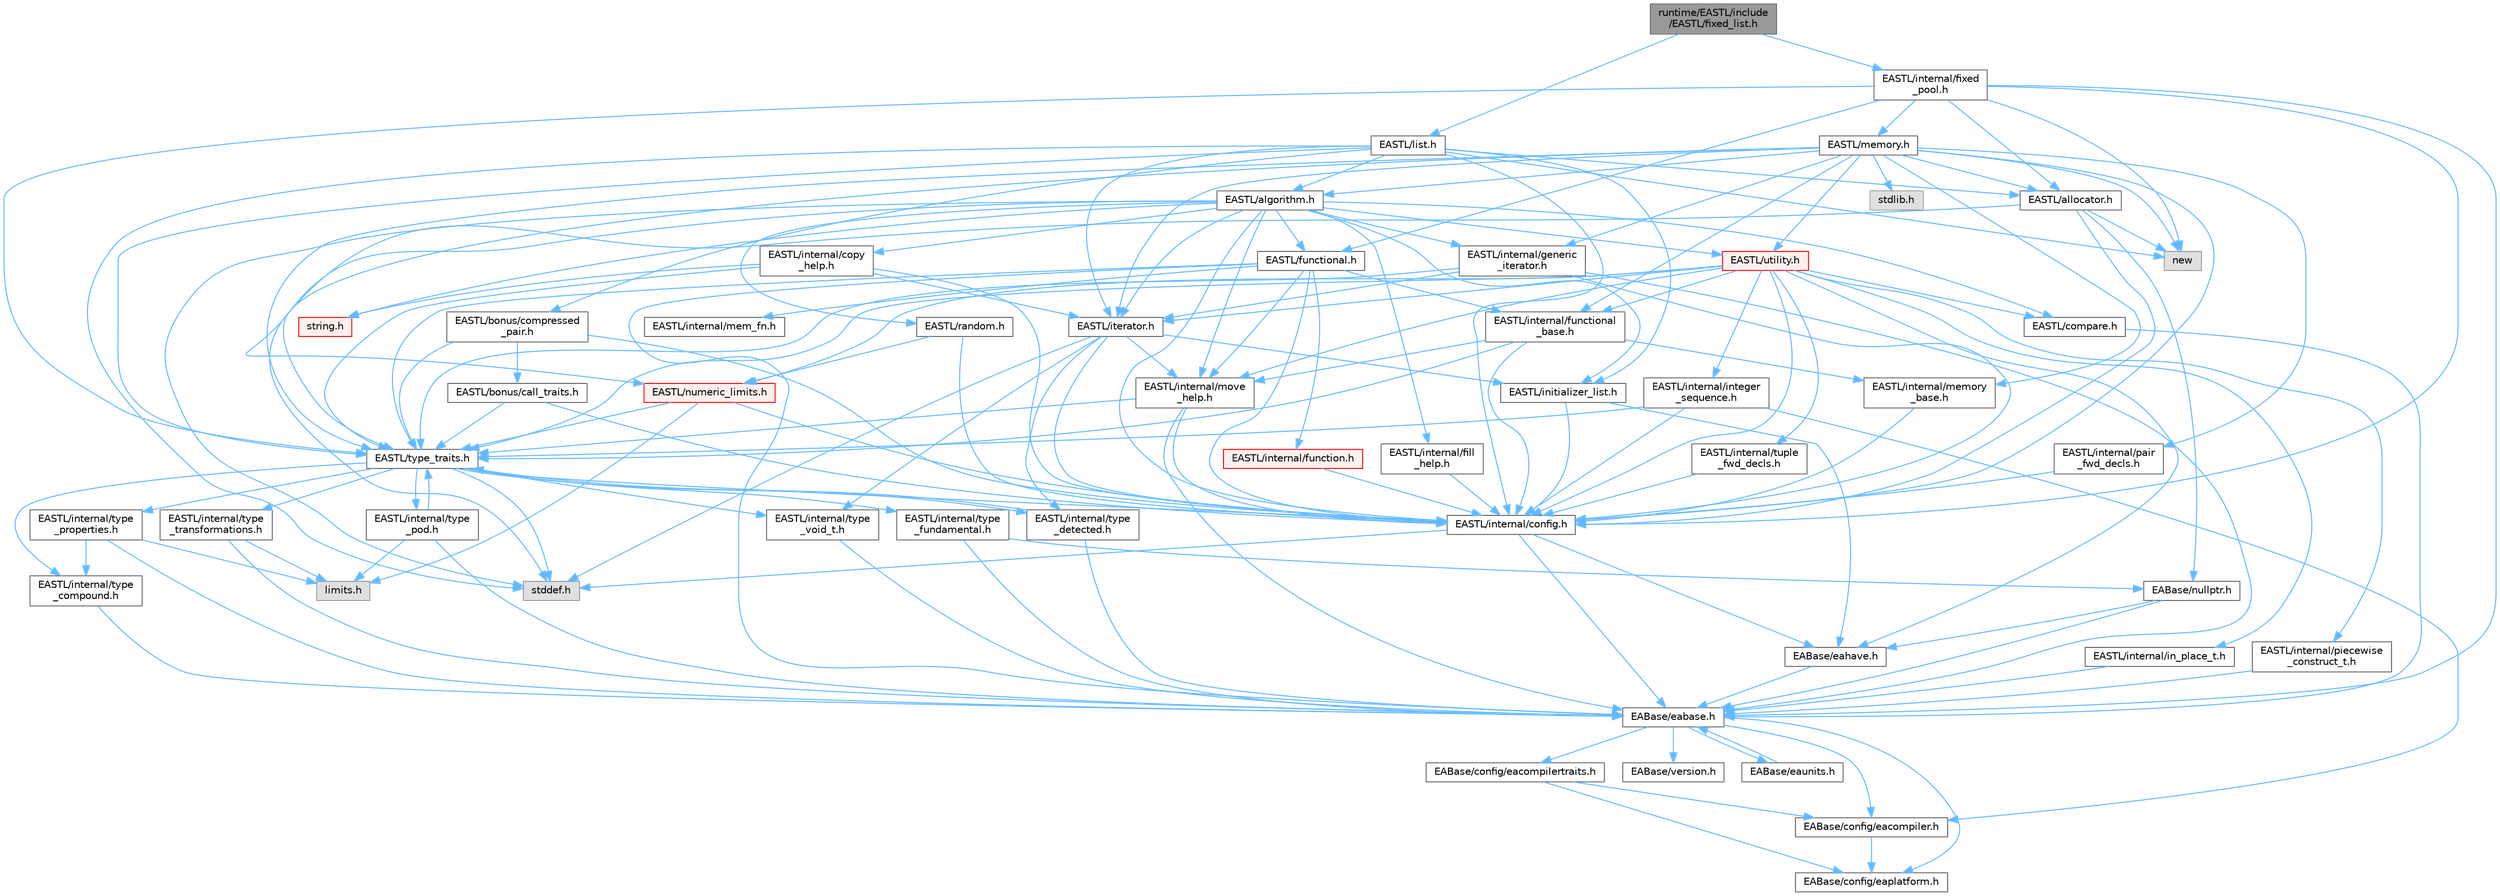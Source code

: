 digraph "runtime/EASTL/include/EASTL/fixed_list.h"
{
 // LATEX_PDF_SIZE
  bgcolor="transparent";
  edge [fontname=Helvetica,fontsize=10,labelfontname=Helvetica,labelfontsize=10];
  node [fontname=Helvetica,fontsize=10,shape=box,height=0.2,width=0.4];
  Node1 [id="Node000001",label="runtime/EASTL/include\l/EASTL/fixed_list.h",height=0.2,width=0.4,color="gray40", fillcolor="grey60", style="filled", fontcolor="black",tooltip=" "];
  Node1 -> Node2 [id="edge1_Node000001_Node000002",color="steelblue1",style="solid",tooltip=" "];
  Node2 [id="Node000002",label="EASTL/list.h",height=0.2,width=0.4,color="grey40", fillcolor="white", style="filled",URL="$_e_a_s_t_l_2include_2_e_a_s_t_l_2list_8h.html",tooltip=" "];
  Node2 -> Node3 [id="edge2_Node000002_Node000003",color="steelblue1",style="solid",tooltip=" "];
  Node3 [id="Node000003",label="EASTL/internal/config.h",height=0.2,width=0.4,color="grey40", fillcolor="white", style="filled",URL="$config_8h.html",tooltip=" "];
  Node3 -> Node4 [id="edge3_Node000003_Node000004",color="steelblue1",style="solid",tooltip=" "];
  Node4 [id="Node000004",label="EABase/eabase.h",height=0.2,width=0.4,color="grey40", fillcolor="white", style="filled",URL="$eabase_8h.html",tooltip=" "];
  Node4 -> Node5 [id="edge4_Node000004_Node000005",color="steelblue1",style="solid",tooltip=" "];
  Node5 [id="Node000005",label="EABase/config/eacompiler.h",height=0.2,width=0.4,color="grey40", fillcolor="white", style="filled",URL="$eacompiler_8h.html",tooltip=" "];
  Node5 -> Node6 [id="edge5_Node000005_Node000006",color="steelblue1",style="solid",tooltip=" "];
  Node6 [id="Node000006",label="EABase/config/eaplatform.h",height=0.2,width=0.4,color="grey40", fillcolor="white", style="filled",URL="$eaplatform_8h.html",tooltip=" "];
  Node4 -> Node7 [id="edge6_Node000004_Node000007",color="steelblue1",style="solid",tooltip=" "];
  Node7 [id="Node000007",label="EABase/config/eacompilertraits.h",height=0.2,width=0.4,color="grey40", fillcolor="white", style="filled",URL="$eacompilertraits_8h.html",tooltip=" "];
  Node7 -> Node6 [id="edge7_Node000007_Node000006",color="steelblue1",style="solid",tooltip=" "];
  Node7 -> Node5 [id="edge8_Node000007_Node000005",color="steelblue1",style="solid",tooltip=" "];
  Node4 -> Node6 [id="edge9_Node000004_Node000006",color="steelblue1",style="solid",tooltip=" "];
  Node4 -> Node8 [id="edge10_Node000004_Node000008",color="steelblue1",style="solid",tooltip=" "];
  Node8 [id="Node000008",label="EABase/version.h",height=0.2,width=0.4,color="grey40", fillcolor="white", style="filled",URL="$_e_a_s_t_l_2packages_2_e_a_base_2include_2_common_2_e_a_base_2version_8h.html",tooltip=" "];
  Node4 -> Node9 [id="edge11_Node000004_Node000009",color="steelblue1",style="solid",tooltip=" "];
  Node9 [id="Node000009",label="EABase/eaunits.h",height=0.2,width=0.4,color="grey40", fillcolor="white", style="filled",URL="$eaunits_8h.html",tooltip=" "];
  Node9 -> Node4 [id="edge12_Node000009_Node000004",color="steelblue1",style="solid",tooltip=" "];
  Node3 -> Node10 [id="edge13_Node000003_Node000010",color="steelblue1",style="solid",tooltip=" "];
  Node10 [id="Node000010",label="EABase/eahave.h",height=0.2,width=0.4,color="grey40", fillcolor="white", style="filled",URL="$eahave_8h.html",tooltip=" "];
  Node10 -> Node4 [id="edge14_Node000010_Node000004",color="steelblue1",style="solid",tooltip=" "];
  Node3 -> Node11 [id="edge15_Node000003_Node000011",color="steelblue1",style="solid",tooltip=" "];
  Node11 [id="Node000011",label="stddef.h",height=0.2,width=0.4,color="grey60", fillcolor="#E0E0E0", style="filled",tooltip=" "];
  Node2 -> Node12 [id="edge16_Node000002_Node000012",color="steelblue1",style="solid",tooltip=" "];
  Node12 [id="Node000012",label="EASTL/allocator.h",height=0.2,width=0.4,color="grey40", fillcolor="white", style="filled",URL="$allocator_8h.html",tooltip=" "];
  Node12 -> Node3 [id="edge17_Node000012_Node000003",color="steelblue1",style="solid",tooltip=" "];
  Node12 -> Node13 [id="edge18_Node000012_Node000013",color="steelblue1",style="solid",tooltip=" "];
  Node13 [id="Node000013",label="EABase/nullptr.h",height=0.2,width=0.4,color="grey40", fillcolor="white", style="filled",URL="$nullptr_8h.html",tooltip=" "];
  Node13 -> Node4 [id="edge19_Node000013_Node000004",color="steelblue1",style="solid",tooltip=" "];
  Node13 -> Node10 [id="edge20_Node000013_Node000010",color="steelblue1",style="solid",tooltip=" "];
  Node12 -> Node11 [id="edge21_Node000012_Node000011",color="steelblue1",style="solid",tooltip=" "];
  Node12 -> Node14 [id="edge22_Node000012_Node000014",color="steelblue1",style="solid",tooltip=" "];
  Node14 [id="Node000014",label="new",height=0.2,width=0.4,color="grey60", fillcolor="#E0E0E0", style="filled",tooltip=" "];
  Node2 -> Node15 [id="edge23_Node000002_Node000015",color="steelblue1",style="solid",tooltip=" "];
  Node15 [id="Node000015",label="EASTL/type_traits.h",height=0.2,width=0.4,color="grey40", fillcolor="white", style="filled",URL="$_e_a_s_t_l_2include_2_e_a_s_t_l_2type__traits_8h.html",tooltip=" "];
  Node15 -> Node3 [id="edge24_Node000015_Node000003",color="steelblue1",style="solid",tooltip=" "];
  Node15 -> Node11 [id="edge25_Node000015_Node000011",color="steelblue1",style="solid",tooltip=" "];
  Node15 -> Node16 [id="edge26_Node000015_Node000016",color="steelblue1",style="solid",tooltip=" "];
  Node16 [id="Node000016",label="EASTL/internal/type\l_fundamental.h",height=0.2,width=0.4,color="grey40", fillcolor="white", style="filled",URL="$type__fundamental_8h.html",tooltip=" "];
  Node16 -> Node4 [id="edge27_Node000016_Node000004",color="steelblue1",style="solid",tooltip=" "];
  Node16 -> Node13 [id="edge28_Node000016_Node000013",color="steelblue1",style="solid",tooltip=" "];
  Node15 -> Node17 [id="edge29_Node000015_Node000017",color="steelblue1",style="solid",tooltip=" "];
  Node17 [id="Node000017",label="EASTL/internal/type\l_transformations.h",height=0.2,width=0.4,color="grey40", fillcolor="white", style="filled",URL="$type__transformations_8h.html",tooltip=" "];
  Node17 -> Node4 [id="edge30_Node000017_Node000004",color="steelblue1",style="solid",tooltip=" "];
  Node17 -> Node18 [id="edge31_Node000017_Node000018",color="steelblue1",style="solid",tooltip=" "];
  Node18 [id="Node000018",label="limits.h",height=0.2,width=0.4,color="grey60", fillcolor="#E0E0E0", style="filled",tooltip=" "];
  Node15 -> Node19 [id="edge32_Node000015_Node000019",color="steelblue1",style="solid",tooltip=" "];
  Node19 [id="Node000019",label="EASTL/internal/type\l_void_t.h",height=0.2,width=0.4,color="grey40", fillcolor="white", style="filled",URL="$type__void__t_8h.html",tooltip=" "];
  Node19 -> Node4 [id="edge33_Node000019_Node000004",color="steelblue1",style="solid",tooltip=" "];
  Node15 -> Node20 [id="edge34_Node000015_Node000020",color="steelblue1",style="solid",tooltip=" "];
  Node20 [id="Node000020",label="EASTL/internal/type\l_properties.h",height=0.2,width=0.4,color="grey40", fillcolor="white", style="filled",URL="$type__properties_8h.html",tooltip=" "];
  Node20 -> Node4 [id="edge35_Node000020_Node000004",color="steelblue1",style="solid",tooltip=" "];
  Node20 -> Node18 [id="edge36_Node000020_Node000018",color="steelblue1",style="solid",tooltip=" "];
  Node20 -> Node21 [id="edge37_Node000020_Node000021",color="steelblue1",style="solid",tooltip=" "];
  Node21 [id="Node000021",label="EASTL/internal/type\l_compound.h",height=0.2,width=0.4,color="grey40", fillcolor="white", style="filled",URL="$type__compound_8h.html",tooltip=" "];
  Node21 -> Node4 [id="edge38_Node000021_Node000004",color="steelblue1",style="solid",tooltip=" "];
  Node15 -> Node21 [id="edge39_Node000015_Node000021",color="steelblue1",style="solid",tooltip=" "];
  Node15 -> Node22 [id="edge40_Node000015_Node000022",color="steelblue1",style="solid",tooltip=" "];
  Node22 [id="Node000022",label="EASTL/internal/type\l_pod.h",height=0.2,width=0.4,color="grey40", fillcolor="white", style="filled",URL="$type__pod_8h.html",tooltip=" "];
  Node22 -> Node4 [id="edge41_Node000022_Node000004",color="steelblue1",style="solid",tooltip=" "];
  Node22 -> Node18 [id="edge42_Node000022_Node000018",color="steelblue1",style="solid",tooltip=" "];
  Node22 -> Node15 [id="edge43_Node000022_Node000015",color="steelblue1",style="solid",tooltip=" "];
  Node15 -> Node23 [id="edge44_Node000015_Node000023",color="steelblue1",style="solid",tooltip=" "];
  Node23 [id="Node000023",label="EASTL/internal/type\l_detected.h",height=0.2,width=0.4,color="grey40", fillcolor="white", style="filled",URL="$type__detected_8h.html",tooltip=" "];
  Node23 -> Node4 [id="edge45_Node000023_Node000004",color="steelblue1",style="solid",tooltip=" "];
  Node23 -> Node15 [id="edge46_Node000023_Node000015",color="steelblue1",style="solid",tooltip=" "];
  Node2 -> Node24 [id="edge47_Node000002_Node000024",color="steelblue1",style="solid",tooltip=" "];
  Node24 [id="Node000024",label="EASTL/iterator.h",height=0.2,width=0.4,color="grey40", fillcolor="white", style="filled",URL="$_e_a_s_t_l_2include_2_e_a_s_t_l_2iterator_8h.html",tooltip=" "];
  Node24 -> Node3 [id="edge48_Node000024_Node000003",color="steelblue1",style="solid",tooltip=" "];
  Node24 -> Node25 [id="edge49_Node000024_Node000025",color="steelblue1",style="solid",tooltip=" "];
  Node25 [id="Node000025",label="EASTL/internal/move\l_help.h",height=0.2,width=0.4,color="grey40", fillcolor="white", style="filled",URL="$move__help_8h.html",tooltip=" "];
  Node25 -> Node4 [id="edge50_Node000025_Node000004",color="steelblue1",style="solid",tooltip=" "];
  Node25 -> Node3 [id="edge51_Node000025_Node000003",color="steelblue1",style="solid",tooltip=" "];
  Node25 -> Node15 [id="edge52_Node000025_Node000015",color="steelblue1",style="solid",tooltip=" "];
  Node24 -> Node23 [id="edge53_Node000024_Node000023",color="steelblue1",style="solid",tooltip=" "];
  Node24 -> Node19 [id="edge54_Node000024_Node000019",color="steelblue1",style="solid",tooltip=" "];
  Node24 -> Node26 [id="edge55_Node000024_Node000026",color="steelblue1",style="solid",tooltip=" "];
  Node26 [id="Node000026",label="EASTL/initializer_list.h",height=0.2,width=0.4,color="grey40", fillcolor="white", style="filled",URL="$initializer__list_8h.html",tooltip=" "];
  Node26 -> Node3 [id="edge56_Node000026_Node000003",color="steelblue1",style="solid",tooltip=" "];
  Node26 -> Node10 [id="edge57_Node000026_Node000010",color="steelblue1",style="solid",tooltip=" "];
  Node24 -> Node11 [id="edge58_Node000024_Node000011",color="steelblue1",style="solid",tooltip=" "];
  Node2 -> Node27 [id="edge59_Node000002_Node000027",color="steelblue1",style="solid",tooltip=" "];
  Node27 [id="Node000027",label="EASTL/algorithm.h",height=0.2,width=0.4,color="grey40", fillcolor="white", style="filled",URL="$_e_a_s_t_l_2include_2_e_a_s_t_l_2algorithm_8h.html",tooltip=" "];
  Node27 -> Node3 [id="edge60_Node000027_Node000003",color="steelblue1",style="solid",tooltip=" "];
  Node27 -> Node15 [id="edge61_Node000027_Node000015",color="steelblue1",style="solid",tooltip=" "];
  Node27 -> Node25 [id="edge62_Node000027_Node000025",color="steelblue1",style="solid",tooltip=" "];
  Node27 -> Node28 [id="edge63_Node000027_Node000028",color="steelblue1",style="solid",tooltip=" "];
  Node28 [id="Node000028",label="EASTL/internal/copy\l_help.h",height=0.2,width=0.4,color="grey40", fillcolor="white", style="filled",URL="$copy__help_8h.html",tooltip=" "];
  Node28 -> Node3 [id="edge64_Node000028_Node000003",color="steelblue1",style="solid",tooltip=" "];
  Node28 -> Node15 [id="edge65_Node000028_Node000015",color="steelblue1",style="solid",tooltip=" "];
  Node28 -> Node24 [id="edge66_Node000028_Node000024",color="steelblue1",style="solid",tooltip=" "];
  Node28 -> Node29 [id="edge67_Node000028_Node000029",color="steelblue1",style="solid",tooltip=" "];
  Node29 [id="Node000029",label="string.h",height=0.2,width=0.4,color="red", fillcolor="#FFF0F0", style="filled",URL="$string_8h.html",tooltip=" "];
  Node27 -> Node150 [id="edge68_Node000027_Node000150",color="steelblue1",style="solid",tooltip=" "];
  Node150 [id="Node000150",label="EASTL/internal/fill\l_help.h",height=0.2,width=0.4,color="grey40", fillcolor="white", style="filled",URL="$fill__help_8h.html",tooltip=" "];
  Node150 -> Node3 [id="edge69_Node000150_Node000003",color="steelblue1",style="solid",tooltip=" "];
  Node27 -> Node26 [id="edge70_Node000027_Node000026",color="steelblue1",style="solid",tooltip=" "];
  Node27 -> Node24 [id="edge71_Node000027_Node000024",color="steelblue1",style="solid",tooltip=" "];
  Node27 -> Node60 [id="edge72_Node000027_Node000060",color="steelblue1",style="solid",tooltip=" "];
  Node60 [id="Node000060",label="EASTL/functional.h",height=0.2,width=0.4,color="grey40", fillcolor="white", style="filled",URL="$_e_a_s_t_l_2include_2_e_a_s_t_l_2functional_8h.html",tooltip=" "];
  Node60 -> Node4 [id="edge73_Node000060_Node000004",color="steelblue1",style="solid",tooltip=" "];
  Node60 -> Node3 [id="edge74_Node000060_Node000003",color="steelblue1",style="solid",tooltip=" "];
  Node60 -> Node25 [id="edge75_Node000060_Node000025",color="steelblue1",style="solid",tooltip=" "];
  Node60 -> Node15 [id="edge76_Node000060_Node000015",color="steelblue1",style="solid",tooltip=" "];
  Node60 -> Node43 [id="edge77_Node000060_Node000043",color="steelblue1",style="solid",tooltip=" "];
  Node43 [id="Node000043",label="EASTL/internal/functional\l_base.h",height=0.2,width=0.4,color="grey40", fillcolor="white", style="filled",URL="$functional__base_8h.html",tooltip=" "];
  Node43 -> Node3 [id="edge78_Node000043_Node000003",color="steelblue1",style="solid",tooltip=" "];
  Node43 -> Node39 [id="edge79_Node000043_Node000039",color="steelblue1",style="solid",tooltip=" "];
  Node39 [id="Node000039",label="EASTL/internal/memory\l_base.h",height=0.2,width=0.4,color="grey40", fillcolor="white", style="filled",URL="$memory__base_8h.html",tooltip=" "];
  Node39 -> Node3 [id="edge80_Node000039_Node000003",color="steelblue1",style="solid",tooltip=" "];
  Node43 -> Node25 [id="edge81_Node000043_Node000025",color="steelblue1",style="solid",tooltip=" "];
  Node43 -> Node15 [id="edge82_Node000043_Node000015",color="steelblue1",style="solid",tooltip=" "];
  Node60 -> Node61 [id="edge83_Node000060_Node000061",color="steelblue1",style="solid",tooltip=" "];
  Node61 [id="Node000061",label="EASTL/internal/mem_fn.h",height=0.2,width=0.4,color="grey40", fillcolor="white", style="filled",URL="$mem__fn_8h.html",tooltip=" "];
  Node60 -> Node62 [id="edge84_Node000060_Node000062",color="steelblue1",style="solid",tooltip=" "];
  Node62 [id="Node000062",label="EASTL/internal/function.h",height=0.2,width=0.4,color="red", fillcolor="#FFF0F0", style="filled",URL="$_e_a_s_t_l_2include_2_e_a_s_t_l_2internal_2function_8h.html",tooltip=" "];
  Node62 -> Node3 [id="edge85_Node000062_Node000003",color="steelblue1",style="solid",tooltip=" "];
  Node27 -> Node44 [id="edge86_Node000027_Node000044",color="steelblue1",style="solid",tooltip=" "];
  Node44 [id="Node000044",label="EASTL/utility.h",height=0.2,width=0.4,color="red", fillcolor="#FFF0F0", style="filled",URL="$_e_a_s_t_l_2include_2_e_a_s_t_l_2utility_8h.html",tooltip=" "];
  Node44 -> Node3 [id="edge87_Node000044_Node000003",color="steelblue1",style="solid",tooltip=" "];
  Node44 -> Node15 [id="edge88_Node000044_Node000015",color="steelblue1",style="solid",tooltip=" "];
  Node44 -> Node24 [id="edge89_Node000044_Node000024",color="steelblue1",style="solid",tooltip=" "];
  Node44 -> Node45 [id="edge90_Node000044_Node000045",color="steelblue1",style="solid",tooltip=" "];
  Node45 [id="Node000045",label="EASTL/numeric_limits.h",height=0.2,width=0.4,color="red", fillcolor="#FFF0F0", style="filled",URL="$numeric__limits_8h.html",tooltip=" "];
  Node45 -> Node3 [id="edge91_Node000045_Node000003",color="steelblue1",style="solid",tooltip=" "];
  Node45 -> Node15 [id="edge92_Node000045_Node000015",color="steelblue1",style="solid",tooltip=" "];
  Node45 -> Node18 [id="edge93_Node000045_Node000018",color="steelblue1",style="solid",tooltip=" "];
  Node44 -> Node47 [id="edge94_Node000044_Node000047",color="steelblue1",style="solid",tooltip=" "];
  Node47 [id="Node000047",label="EASTL/compare.h",height=0.2,width=0.4,color="grey40", fillcolor="white", style="filled",URL="$compare_8h.html",tooltip=" "];
  Node47 -> Node4 [id="edge95_Node000047_Node000004",color="steelblue1",style="solid",tooltip=" "];
  Node44 -> Node43 [id="edge96_Node000044_Node000043",color="steelblue1",style="solid",tooltip=" "];
  Node44 -> Node25 [id="edge97_Node000044_Node000025",color="steelblue1",style="solid",tooltip=" "];
  Node44 -> Node10 [id="edge98_Node000044_Node000010",color="steelblue1",style="solid",tooltip=" "];
  Node44 -> Node48 [id="edge99_Node000044_Node000048",color="steelblue1",style="solid",tooltip=" "];
  Node48 [id="Node000048",label="EASTL/internal/integer\l_sequence.h",height=0.2,width=0.4,color="grey40", fillcolor="white", style="filled",URL="$integer__sequence_8h.html",tooltip=" "];
  Node48 -> Node5 [id="edge100_Node000048_Node000005",color="steelblue1",style="solid",tooltip=" "];
  Node48 -> Node3 [id="edge101_Node000048_Node000003",color="steelblue1",style="solid",tooltip=" "];
  Node48 -> Node15 [id="edge102_Node000048_Node000015",color="steelblue1",style="solid",tooltip=" "];
  Node44 -> Node49 [id="edge103_Node000044_Node000049",color="steelblue1",style="solid",tooltip=" "];
  Node49 [id="Node000049",label="EASTL/internal/tuple\l_fwd_decls.h",height=0.2,width=0.4,color="grey40", fillcolor="white", style="filled",URL="$tuple__fwd__decls_8h.html",tooltip=" "];
  Node49 -> Node3 [id="edge104_Node000049_Node000003",color="steelblue1",style="solid",tooltip=" "];
  Node44 -> Node50 [id="edge105_Node000044_Node000050",color="steelblue1",style="solid",tooltip=" "];
  Node50 [id="Node000050",label="EASTL/internal/in_place_t.h",height=0.2,width=0.4,color="grey40", fillcolor="white", style="filled",URL="$in__place__t_8h.html",tooltip=" "];
  Node50 -> Node4 [id="edge106_Node000050_Node000004",color="steelblue1",style="solid",tooltip=" "];
  Node44 -> Node51 [id="edge107_Node000044_Node000051",color="steelblue1",style="solid",tooltip=" "];
  Node51 [id="Node000051",label="EASTL/internal/piecewise\l_construct_t.h",height=0.2,width=0.4,color="grey40", fillcolor="white", style="filled",URL="$piecewise__construct__t_8h.html",tooltip=" "];
  Node51 -> Node4 [id="edge108_Node000051_Node000004",color="steelblue1",style="solid",tooltip=" "];
  Node27 -> Node41 [id="edge109_Node000027_Node000041",color="steelblue1",style="solid",tooltip=" "];
  Node41 [id="Node000041",label="EASTL/internal/generic\l_iterator.h",height=0.2,width=0.4,color="grey40", fillcolor="white", style="filled",URL="$generic__iterator_8h.html",tooltip=" "];
  Node41 -> Node4 [id="edge110_Node000041_Node000004",color="steelblue1",style="solid",tooltip=" "];
  Node41 -> Node3 [id="edge111_Node000041_Node000003",color="steelblue1",style="solid",tooltip=" "];
  Node41 -> Node24 [id="edge112_Node000041_Node000024",color="steelblue1",style="solid",tooltip=" "];
  Node41 -> Node15 [id="edge113_Node000041_Node000015",color="steelblue1",style="solid",tooltip=" "];
  Node27 -> Node151 [id="edge114_Node000027_Node000151",color="steelblue1",style="solid",tooltip=" "];
  Node151 [id="Node000151",label="EASTL/random.h",height=0.2,width=0.4,color="grey40", fillcolor="white", style="filled",URL="$random_8h.html",tooltip=" "];
  Node151 -> Node3 [id="edge115_Node000151_Node000003",color="steelblue1",style="solid",tooltip=" "];
  Node151 -> Node45 [id="edge116_Node000151_Node000045",color="steelblue1",style="solid",tooltip=" "];
  Node27 -> Node47 [id="edge117_Node000027_Node000047",color="steelblue1",style="solid",tooltip=" "];
  Node27 -> Node11 [id="edge118_Node000027_Node000011",color="steelblue1",style="solid",tooltip=" "];
  Node27 -> Node29 [id="edge119_Node000027_Node000029",color="steelblue1",style="solid",tooltip=" "];
  Node2 -> Node26 [id="edge120_Node000002_Node000026",color="steelblue1",style="solid",tooltip=" "];
  Node2 -> Node58 [id="edge121_Node000002_Node000058",color="steelblue1",style="solid",tooltip=" "];
  Node58 [id="Node000058",label="EASTL/bonus/compressed\l_pair.h",height=0.2,width=0.4,color="grey40", fillcolor="white", style="filled",URL="$compressed__pair_8h.html",tooltip=" "];
  Node58 -> Node3 [id="edge122_Node000058_Node000003",color="steelblue1",style="solid",tooltip=" "];
  Node58 -> Node15 [id="edge123_Node000058_Node000015",color="steelblue1",style="solid",tooltip=" "];
  Node58 -> Node59 [id="edge124_Node000058_Node000059",color="steelblue1",style="solid",tooltip=" "];
  Node59 [id="Node000059",label="EASTL/bonus/call_traits.h",height=0.2,width=0.4,color="grey40", fillcolor="white", style="filled",URL="$call__traits_8h.html",tooltip=" "];
  Node59 -> Node3 [id="edge125_Node000059_Node000003",color="steelblue1",style="solid",tooltip=" "];
  Node59 -> Node15 [id="edge126_Node000059_Node000015",color="steelblue1",style="solid",tooltip=" "];
  Node2 -> Node14 [id="edge127_Node000002_Node000014",color="steelblue1",style="solid",tooltip=" "];
  Node2 -> Node11 [id="edge128_Node000002_Node000011",color="steelblue1",style="solid",tooltip=" "];
  Node1 -> Node152 [id="edge129_Node000001_Node000152",color="steelblue1",style="solid",tooltip=" "];
  Node152 [id="Node000152",label="EASTL/internal/fixed\l_pool.h",height=0.2,width=0.4,color="grey40", fillcolor="white", style="filled",URL="$fixed__pool_8h.html",tooltip=" "];
  Node152 -> Node4 [id="edge130_Node000152_Node000004",color="steelblue1",style="solid",tooltip=" "];
  Node152 -> Node3 [id="edge131_Node000152_Node000003",color="steelblue1",style="solid",tooltip=" "];
  Node152 -> Node60 [id="edge132_Node000152_Node000060",color="steelblue1",style="solid",tooltip=" "];
  Node152 -> Node40 [id="edge133_Node000152_Node000040",color="steelblue1",style="solid",tooltip=" "];
  Node40 [id="Node000040",label="EASTL/memory.h",height=0.2,width=0.4,color="grey40", fillcolor="white", style="filled",URL="$_e_a_s_t_l_2include_2_e_a_s_t_l_2memory_8h.html",tooltip=" "];
  Node40 -> Node3 [id="edge134_Node000040_Node000003",color="steelblue1",style="solid",tooltip=" "];
  Node40 -> Node39 [id="edge135_Node000040_Node000039",color="steelblue1",style="solid",tooltip=" "];
  Node40 -> Node41 [id="edge136_Node000040_Node000041",color="steelblue1",style="solid",tooltip=" "];
  Node40 -> Node42 [id="edge137_Node000040_Node000042",color="steelblue1",style="solid",tooltip=" "];
  Node42 [id="Node000042",label="EASTL/internal/pair\l_fwd_decls.h",height=0.2,width=0.4,color="grey40", fillcolor="white", style="filled",URL="$pair__fwd__decls_8h.html",tooltip=" "];
  Node42 -> Node3 [id="edge138_Node000042_Node000003",color="steelblue1",style="solid",tooltip=" "];
  Node40 -> Node43 [id="edge139_Node000040_Node000043",color="steelblue1",style="solid",tooltip=" "];
  Node40 -> Node27 [id="edge140_Node000040_Node000027",color="steelblue1",style="solid",tooltip=" "];
  Node40 -> Node15 [id="edge141_Node000040_Node000015",color="steelblue1",style="solid",tooltip=" "];
  Node40 -> Node12 [id="edge142_Node000040_Node000012",color="steelblue1",style="solid",tooltip=" "];
  Node40 -> Node24 [id="edge143_Node000040_Node000024",color="steelblue1",style="solid",tooltip=" "];
  Node40 -> Node44 [id="edge144_Node000040_Node000044",color="steelblue1",style="solid",tooltip=" "];
  Node40 -> Node45 [id="edge145_Node000040_Node000045",color="steelblue1",style="solid",tooltip=" "];
  Node40 -> Node53 [id="edge146_Node000040_Node000053",color="steelblue1",style="solid",tooltip=" "];
  Node53 [id="Node000053",label="stdlib.h",height=0.2,width=0.4,color="grey60", fillcolor="#E0E0E0", style="filled",tooltip=" "];
  Node40 -> Node14 [id="edge147_Node000040_Node000014",color="steelblue1",style="solid",tooltip=" "];
  Node152 -> Node12 [id="edge148_Node000152_Node000012",color="steelblue1",style="solid",tooltip=" "];
  Node152 -> Node15 [id="edge149_Node000152_Node000015",color="steelblue1",style="solid",tooltip=" "];
  Node152 -> Node14 [id="edge150_Node000152_Node000014",color="steelblue1",style="solid",tooltip=" "];
}
